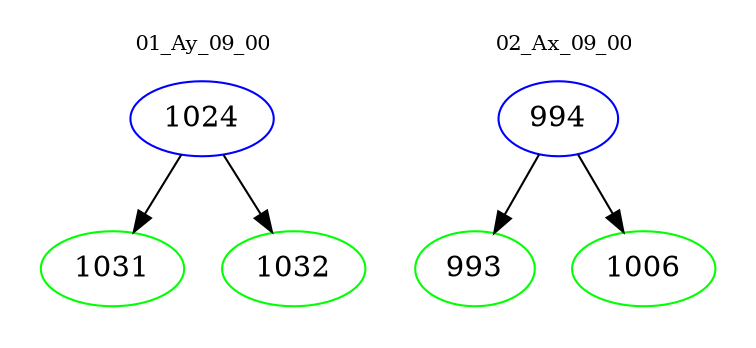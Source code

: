 digraph{
subgraph cluster_0 {
color = white
label = "01_Ay_09_00";
fontsize=10;
T0_1024 [label="1024", color="blue"]
T0_1024 -> T0_1031 [color="black"]
T0_1031 [label="1031", color="green"]
T0_1024 -> T0_1032 [color="black"]
T0_1032 [label="1032", color="green"]
}
subgraph cluster_1 {
color = white
label = "02_Ax_09_00";
fontsize=10;
T1_994 [label="994", color="blue"]
T1_994 -> T1_993 [color="black"]
T1_993 [label="993", color="green"]
T1_994 -> T1_1006 [color="black"]
T1_1006 [label="1006", color="green"]
}
}
